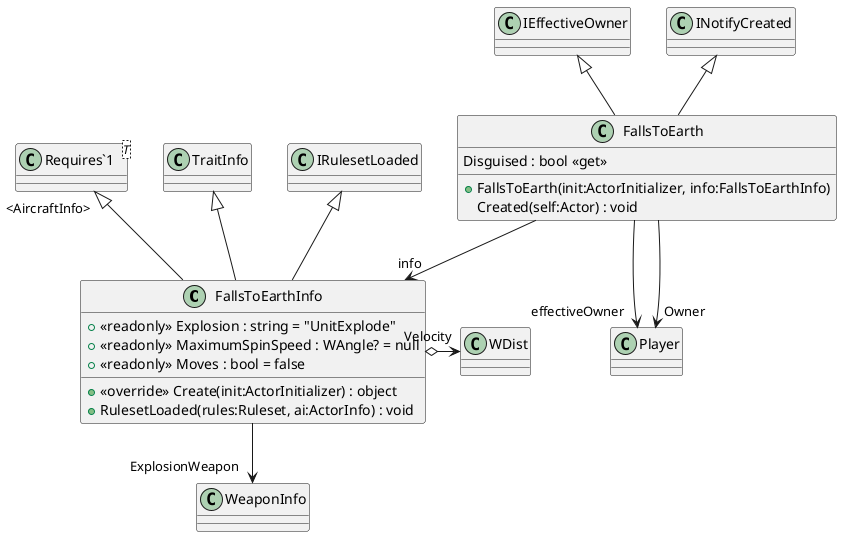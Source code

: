 @startuml
class FallsToEarthInfo {
    + <<readonly>> Explosion : string = "UnitExplode"
    + <<readonly>> MaximumSpinSpeed : WAngle? = null
    + <<readonly>> Moves : bool = false
    + <<override>> Create(init:ActorInitializer) : object
    + RulesetLoaded(rules:Ruleset, ai:ActorInfo) : void
}
class FallsToEarth {
    + FallsToEarth(init:ActorInitializer, info:FallsToEarthInfo)
    Disguised : bool <<get>>
    Created(self:Actor) : void
}
class "Requires`1"<T> {
}
TraitInfo <|-- FallsToEarthInfo
IRulesetLoaded <|-- FallsToEarthInfo
"Requires`1" "<AircraftInfo>" <|-- FallsToEarthInfo
FallsToEarthInfo o-> "Velocity" WDist
FallsToEarthInfo --> "ExplosionWeapon" WeaponInfo
IEffectiveOwner <|-- FallsToEarth
INotifyCreated <|-- FallsToEarth
FallsToEarth --> "info" FallsToEarthInfo
FallsToEarth --> "effectiveOwner" Player
FallsToEarth --> "Owner" Player
@enduml
